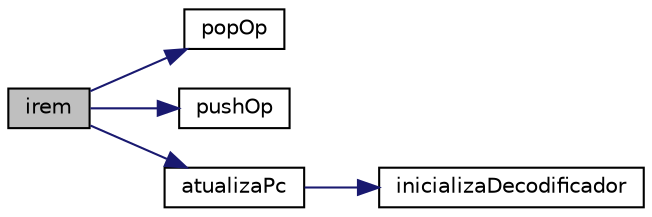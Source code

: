 digraph "irem"
{
 // INTERACTIVE_SVG=YES
  edge [fontname="Helvetica",fontsize="10",labelfontname="Helvetica",labelfontsize="10"];
  node [fontname="Helvetica",fontsize="10",shape=record];
  rankdir="LR";
  Node2904 [label="irem",height=0.2,width=0.4,color="black", fillcolor="grey75", style="filled", fontcolor="black"];
  Node2904 -> Node2905 [color="midnightblue",fontsize="10",style="solid",fontname="Helvetica"];
  Node2905 [label="popOp",height=0.2,width=0.4,color="black", fillcolor="white", style="filled",URL="$frame_8c.html#a3670f378856724ca85ced056e6bfc5c4"];
  Node2904 -> Node2906 [color="midnightblue",fontsize="10",style="solid",fontname="Helvetica"];
  Node2906 [label="pushOp",height=0.2,width=0.4,color="black", fillcolor="white", style="filled",URL="$frame_8c.html#a50993c39467516396b64a90eb81af0ba"];
  Node2904 -> Node2907 [color="midnightblue",fontsize="10",style="solid",fontname="Helvetica"];
  Node2907 [label="atualizaPc",height=0.2,width=0.4,color="black", fillcolor="white", style="filled",URL="$instrucao_8c.html#abcf4bbde1212f9bb0f2ee7a6ba5aec08"];
  Node2907 -> Node2908 [color="midnightblue",fontsize="10",style="solid",fontname="Helvetica"];
  Node2908 [label="inicializaDecodificador",height=0.2,width=0.4,color="black", fillcolor="white", style="filled",URL="$decodificador_8c.html#ac4ac4bcce3fed96b1a2657ceafda40bc"];
}
